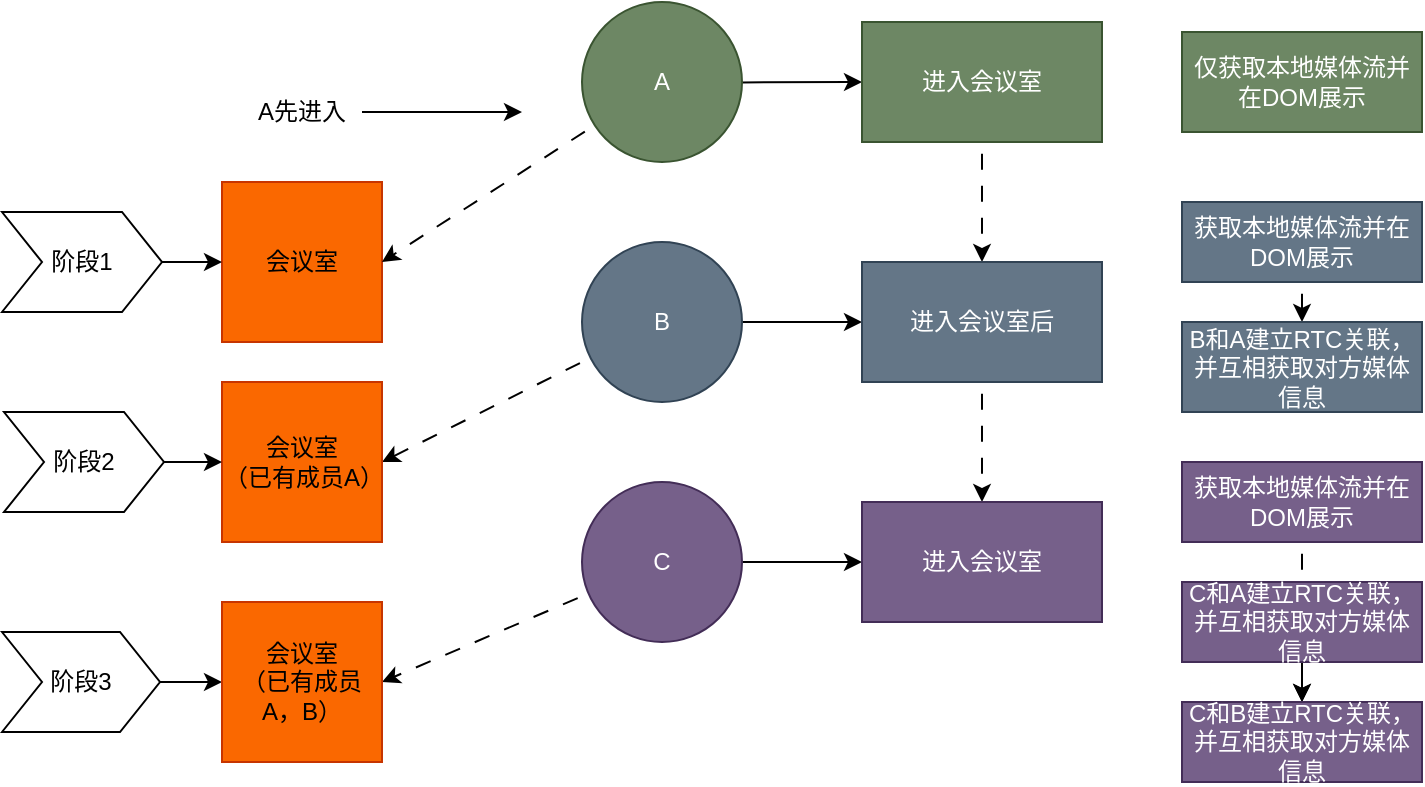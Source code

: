 <mxfile>
    <diagram id="bfBnXiKAqdXKarJzi_aW" name="第 1 页">
        <mxGraphModel dx="690" dy="464" grid="1" gridSize="10" guides="1" tooltips="1" connect="1" arrows="1" fold="1" page="1" pageScale="1" pageWidth="827" pageHeight="1169" math="0" shadow="0">
            <root>
                <mxCell id="0"/>
                <mxCell id="1" parent="0"/>
                <mxCell id="14" value="会议室" style="whiteSpace=wrap;html=1;aspect=fixed;fillColor=#fa6800;fontColor=#000000;strokeColor=#C73500;" vertex="1" parent="1">
                    <mxGeometry x="120" y="170" width="80" height="80" as="geometry"/>
                </mxCell>
                <object label="" a="" id="18">
                    <mxCell style="edgeStyle=none;comic=0;html=1;entryX=1;entryY=0.5;entryDx=0;entryDy=0;flowAnimation=1;" edge="1" parent="1" source="15" target="14">
                        <mxGeometry relative="1" as="geometry"/>
                    </mxCell>
                </object>
                <mxCell id="23" value="" style="edgeStyle=none;comic=0;html=1;" edge="1" parent="1" source="15" target="22">
                    <mxGeometry relative="1" as="geometry"/>
                </mxCell>
                <mxCell id="15" value="A" style="ellipse;whiteSpace=wrap;html=1;aspect=fixed;fillColor=#6d8764;fontColor=#ffffff;strokeColor=#3A5431;" vertex="1" parent="1">
                    <mxGeometry x="300" y="80" width="80" height="80" as="geometry"/>
                </mxCell>
                <mxCell id="28" style="edgeStyle=none;comic=0;html=1;entryX=1;entryY=0.5;entryDx=0;entryDy=0;flowAnimation=1;" edge="1" parent="1" source="16" target="26">
                    <mxGeometry relative="1" as="geometry"/>
                </mxCell>
                <mxCell id="35" value="" style="edgeStyle=none;comic=0;html=1;" edge="1" parent="1" source="16" target="34">
                    <mxGeometry relative="1" as="geometry"/>
                </mxCell>
                <mxCell id="16" value="B" style="ellipse;whiteSpace=wrap;html=1;aspect=fixed;fillColor=#647687;fontColor=#ffffff;strokeColor=#314354;" vertex="1" parent="1">
                    <mxGeometry x="300" y="200" width="80" height="80" as="geometry"/>
                </mxCell>
                <mxCell id="33" style="edgeStyle=none;comic=0;html=1;entryX=1;entryY=0.5;entryDx=0;entryDy=0;flowAnimation=1;" edge="1" parent="1" source="17" target="30">
                    <mxGeometry relative="1" as="geometry"/>
                </mxCell>
                <mxCell id="48" value="" style="edgeStyle=none;comic=0;html=1;" edge="1" parent="1" source="17" target="47">
                    <mxGeometry relative="1" as="geometry"/>
                </mxCell>
                <mxCell id="17" value="C" style="ellipse;whiteSpace=wrap;html=1;aspect=fixed;fillColor=#76608a;fontColor=#ffffff;strokeColor=#432D57;" vertex="1" parent="1">
                    <mxGeometry x="300" y="320" width="80" height="80" as="geometry"/>
                </mxCell>
                <mxCell id="21" value="" style="edgeStyle=none;comic=0;html=1;" edge="1" parent="1" source="19">
                    <mxGeometry relative="1" as="geometry">
                        <mxPoint x="270" y="135" as="targetPoint"/>
                    </mxGeometry>
                </mxCell>
                <mxCell id="19" value="A先进入" style="text;html=1;strokeColor=none;fillColor=none;align=center;verticalAlign=middle;whiteSpace=wrap;rounded=0;" vertex="1" parent="1">
                    <mxGeometry x="130" y="120" width="60" height="30" as="geometry"/>
                </mxCell>
                <mxCell id="55" value="" style="edgeStyle=none;comic=0;html=1;flowAnimation=1;" edge="1" parent="1" source="22" target="34">
                    <mxGeometry relative="1" as="geometry"/>
                </mxCell>
                <mxCell id="22" value="进入会议室" style="whiteSpace=wrap;html=1;fillColor=#6d8764;strokeColor=#3A5431;fontColor=#ffffff;" vertex="1" parent="1">
                    <mxGeometry x="440" y="90" width="120" height="60" as="geometry"/>
                </mxCell>
                <mxCell id="25" value="" style="edgeStyle=none;comic=0;html=1;" edge="1" parent="1" source="24" target="14">
                    <mxGeometry relative="1" as="geometry"/>
                </mxCell>
                <mxCell id="24" value="阶段1" style="shape=step;perimeter=stepPerimeter;whiteSpace=wrap;html=1;fixedSize=1;" vertex="1" parent="1">
                    <mxGeometry x="10" y="185" width="80" height="50" as="geometry"/>
                </mxCell>
                <mxCell id="26" value="会议室&lt;br&gt;（已有成员A）" style="whiteSpace=wrap;html=1;aspect=fixed;fillColor=#fa6800;fontColor=#000000;strokeColor=#C73500;" vertex="1" parent="1">
                    <mxGeometry x="120" y="270" width="80" height="80" as="geometry"/>
                </mxCell>
                <mxCell id="32" value="" style="edgeStyle=none;comic=0;html=1;" edge="1" parent="1" source="27" target="26">
                    <mxGeometry relative="1" as="geometry"/>
                </mxCell>
                <mxCell id="27" value="阶段2" style="shape=step;perimeter=stepPerimeter;whiteSpace=wrap;html=1;fixedSize=1;" vertex="1" parent="1">
                    <mxGeometry x="11" y="285" width="80" height="50" as="geometry"/>
                </mxCell>
                <mxCell id="31" value="" style="edgeStyle=none;comic=0;html=1;" edge="1" parent="1" source="29" target="30">
                    <mxGeometry relative="1" as="geometry"/>
                </mxCell>
                <mxCell id="29" value="阶段3" style="shape=step;perimeter=stepPerimeter;whiteSpace=wrap;html=1;fixedSize=1;" vertex="1" parent="1">
                    <mxGeometry x="10" y="395" width="79" height="50" as="geometry"/>
                </mxCell>
                <mxCell id="30" value="会议室&lt;br&gt;（已有成员A，B）" style="whiteSpace=wrap;html=1;aspect=fixed;fillColor=#fa6800;fontColor=#000000;strokeColor=#C73500;" vertex="1" parent="1">
                    <mxGeometry x="120" y="380" width="80" height="80" as="geometry"/>
                </mxCell>
                <mxCell id="38" value="" style="edgeStyle=none;comic=0;html=1;startArrow=none;" edge="1" parent="1" source="40">
                    <mxGeometry relative="1" as="geometry">
                        <mxPoint x="640" y="240" as="targetPoint"/>
                    </mxGeometry>
                </mxCell>
                <mxCell id="56" value="" style="edgeStyle=none;comic=0;html=1;flowAnimation=1;" edge="1" parent="1" source="34" target="47">
                    <mxGeometry relative="1" as="geometry"/>
                </mxCell>
                <mxCell id="34" value="进入会议室后" style="whiteSpace=wrap;html=1;fillColor=#647687;strokeColor=#314354;fontColor=#ffffff;" vertex="1" parent="1">
                    <mxGeometry x="440" y="210" width="120" height="60" as="geometry"/>
                </mxCell>
                <mxCell id="36" value="仅获取本地媒体流并在DOM展示" style="text;html=1;strokeColor=#3A5431;fillColor=#6d8764;align=center;verticalAlign=middle;whiteSpace=wrap;rounded=0;fontColor=#ffffff;" vertex="1" parent="1">
                    <mxGeometry x="600" y="95" width="120" height="50" as="geometry"/>
                </mxCell>
                <mxCell id="42" value="" style="edgeStyle=none;comic=0;html=1;flowAnimation=1;" edge="1" parent="1" source="39" target="40">
                    <mxGeometry relative="1" as="geometry"/>
                </mxCell>
                <mxCell id="39" value="获取本地媒体流并在DOM展示" style="text;html=1;strokeColor=#314354;fillColor=#647687;align=center;verticalAlign=middle;whiteSpace=wrap;rounded=0;fontColor=#ffffff;" vertex="1" parent="1">
                    <mxGeometry x="600" y="180" width="120" height="40" as="geometry"/>
                </mxCell>
                <mxCell id="40" value="B和A建立RTC关联，并互相获取对方媒体信息" style="text;html=1;strokeColor=#314354;fillColor=#647687;align=center;verticalAlign=middle;whiteSpace=wrap;rounded=0;fontColor=#ffffff;" vertex="1" parent="1">
                    <mxGeometry x="600" y="240" width="120" height="45" as="geometry"/>
                </mxCell>
                <mxCell id="50" value="" style="edgeStyle=none;comic=0;html=1;startArrow=none;" edge="1" parent="1" source="45" target="46">
                    <mxGeometry relative="1" as="geometry"/>
                </mxCell>
                <mxCell id="43" value="获取本地媒体流并在DOM展示" style="text;html=1;strokeColor=#432D57;fillColor=#76608a;align=center;verticalAlign=middle;whiteSpace=wrap;rounded=0;fontColor=#ffffff;" vertex="1" parent="1">
                    <mxGeometry x="600" y="310" width="120" height="40" as="geometry"/>
                </mxCell>
                <mxCell id="51" value="" style="edgeStyle=none;comic=0;html=1;flowAnimation=1;" edge="1" parent="1" source="45" target="46">
                    <mxGeometry relative="1" as="geometry"/>
                </mxCell>
                <mxCell id="46" value="C和B建立RTC关联，并互相获取对方媒体信息" style="text;html=1;strokeColor=#432D57;fillColor=#76608a;align=center;verticalAlign=middle;whiteSpace=wrap;rounded=0;fontColor=#ffffff;" vertex="1" parent="1">
                    <mxGeometry x="600" y="430" width="120" height="40" as="geometry"/>
                </mxCell>
                <mxCell id="47" value="进入会议室" style="whiteSpace=wrap;html=1;fillColor=#76608a;strokeColor=#432D57;fontColor=#ffffff;" vertex="1" parent="1">
                    <mxGeometry x="440" y="330" width="120" height="60" as="geometry"/>
                </mxCell>
                <mxCell id="45" value="C和A建立RTC关联，并互相获取对方媒体信息" style="text;html=1;strokeColor=#432D57;fillColor=#76608a;align=center;verticalAlign=middle;whiteSpace=wrap;rounded=0;fontColor=#ffffff;" vertex="1" parent="1">
                    <mxGeometry x="600" y="370" width="120" height="40" as="geometry"/>
                </mxCell>
                <mxCell id="54" value="" style="edgeStyle=none;comic=0;html=1;endArrow=none;flowAnimation=1;" edge="1" parent="1" source="43" target="45">
                    <mxGeometry relative="1" as="geometry">
                        <mxPoint x="650" y="340" as="sourcePoint"/>
                        <mxPoint x="650" y="420" as="targetPoint"/>
                    </mxGeometry>
                </mxCell>
            </root>
        </mxGraphModel>
    </diagram>
</mxfile>